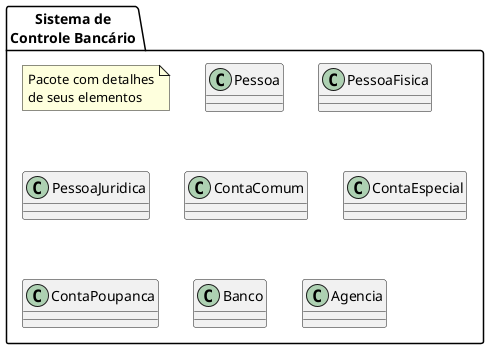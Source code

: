 @startuml

package "Sistema de\nControle Bancário" {

    note "Pacote com detalhes\nde seus elementos" as N1

    class Pessoa
    class PessoaFisica
    class PessoaJuridica
    class ContaComum
    class ContaEspecial
    class ContaPoupanca
    class Banco
    class Agencia
}

@enduml
